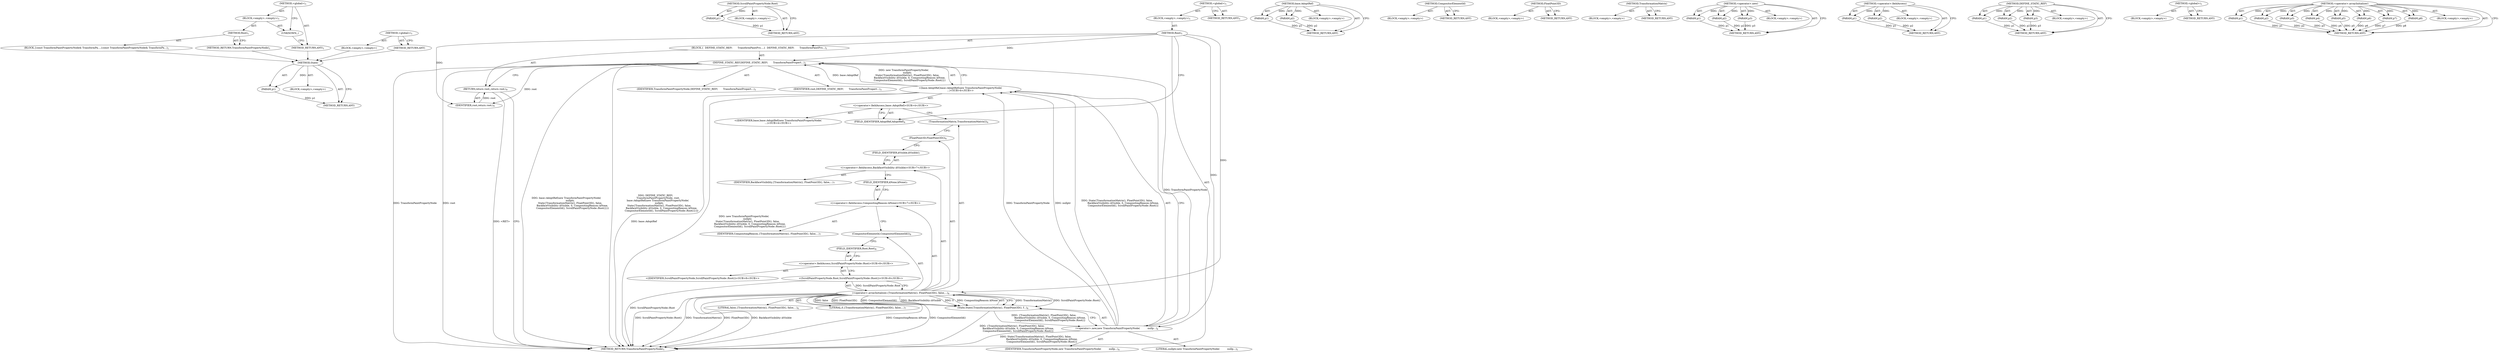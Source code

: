 digraph "&lt;global&gt;" {
vulnerable_84 [label=<(METHOD,State)>];
vulnerable_85 [label=<(PARAM,p1)>];
vulnerable_86 [label=<(BLOCK,&lt;empty&gt;,&lt;empty&gt;)>];
vulnerable_87 [label=<(METHOD_RETURN,ANY)>];
vulnerable_108 [label=<(METHOD,ScrollPaintPropertyNode.Root)>];
vulnerable_109 [label=<(PARAM,p1)>];
vulnerable_110 [label=<(BLOCK,&lt;empty&gt;,&lt;empty&gt;)>];
vulnerable_111 [label=<(METHOD_RETURN,ANY)>];
vulnerable_6 [label=<(METHOD,&lt;global&gt;)<SUB>1</SUB>>];
vulnerable_7 [label=<(BLOCK,&lt;empty&gt;,&lt;empty&gt;)<SUB>1</SUB>>];
vulnerable_8 [label=<(METHOD,Root)<SUB>1</SUB>>];
vulnerable_9 [label=<(BLOCK,{
  DEFINE_STATIC_REF(
       TransformPaintPro...,{
  DEFINE_STATIC_REF(
       TransformPaintPro...)<SUB>1</SUB>>];
vulnerable_10 [label=<(DEFINE_STATIC_REF,DEFINE_STATIC_REF(
       TransformPaintPropert...)<SUB>2</SUB>>];
vulnerable_11 [label=<(IDENTIFIER,TransformPaintPropertyNode,DEFINE_STATIC_REF(
       TransformPaintPropert...)<SUB>3</SUB>>];
vulnerable_12 [label=<(IDENTIFIER,root,DEFINE_STATIC_REF(
       TransformPaintPropert...)<SUB>3</SUB>>];
vulnerable_13 [label="<(base.AdoptRef,base::AdoptRef(new TransformPaintPropertyNode(
...)<SUB>4</SUB>>"];
vulnerable_14 [label="<(&lt;operator&gt;.fieldAccess,base::AdoptRef)<SUB>4</SUB>>"];
vulnerable_15 [label="<(IDENTIFIER,base,base::AdoptRef(new TransformPaintPropertyNode(
...)<SUB>4</SUB>>"];
vulnerable_16 [label=<(FIELD_IDENTIFIER,AdoptRef,AdoptRef)<SUB>4</SUB>>];
vulnerable_17 [label=<(&lt;operator&gt;.new,new TransformPaintPropertyNode(
          nullp...)<SUB>4</SUB>>];
vulnerable_18 [label=<(IDENTIFIER,TransformPaintPropertyNode,new TransformPaintPropertyNode(
          nullp...)<SUB>4</SUB>>];
vulnerable_19 [label=<(LITERAL,nullptr,new TransformPaintPropertyNode(
          nullp...)<SUB>5</SUB>>];
vulnerable_20 [label=<(State,State{TransformationMatrix(), FloatPoint3D(), f...)<SUB>6</SUB>>];
vulnerable_21 [label=<(&lt;operator&gt;.arrayInitializer,{TransformationMatrix(), FloatPoint3D(), false,...)<SUB>6</SUB>>];
vulnerable_22 [label=<(TransformationMatrix,TransformationMatrix())<SUB>6</SUB>>];
vulnerable_23 [label=<(FloatPoint3D,FloatPoint3D())<SUB>6</SUB>>];
vulnerable_24 [label=<(LITERAL,false,{TransformationMatrix(), FloatPoint3D(), false,...)<SUB>6</SUB>>];
vulnerable_25 [label="<(&lt;operator&gt;.fieldAccess,BackfaceVisibility::kVisible)<SUB>7</SUB>>"];
vulnerable_26 [label=<(IDENTIFIER,BackfaceVisibility,{TransformationMatrix(), FloatPoint3D(), false,...)<SUB>7</SUB>>];
vulnerable_27 [label=<(FIELD_IDENTIFIER,kVisible,kVisible)<SUB>7</SUB>>];
vulnerable_28 [label=<(LITERAL,0,{TransformationMatrix(), FloatPoint3D(), false,...)<SUB>7</SUB>>];
vulnerable_29 [label="<(&lt;operator&gt;.fieldAccess,CompositingReason::kNone)<SUB>7</SUB>>"];
vulnerable_30 [label=<(IDENTIFIER,CompositingReason,{TransformationMatrix(), FloatPoint3D(), false,...)<SUB>7</SUB>>];
vulnerable_31 [label=<(FIELD_IDENTIFIER,kNone,kNone)<SUB>7</SUB>>];
vulnerable_32 [label=<(CompositorElementId,CompositorElementId())<SUB>8</SUB>>];
vulnerable_33 [label="<(ScrollPaintPropertyNode.Root,ScrollPaintPropertyNode::Root())<SUB>8</SUB>>"];
vulnerable_34 [label="<(&lt;operator&gt;.fieldAccess,ScrollPaintPropertyNode::Root)<SUB>8</SUB>>"];
vulnerable_35 [label="<(IDENTIFIER,ScrollPaintPropertyNode,ScrollPaintPropertyNode::Root())<SUB>8</SUB>>"];
vulnerable_36 [label=<(FIELD_IDENTIFIER,Root,Root)<SUB>8</SUB>>];
vulnerable_37 [label=<(RETURN,return root;,return root;)<SUB>9</SUB>>];
vulnerable_38 [label=<(IDENTIFIER,root,return root;)<SUB>9</SUB>>];
vulnerable_39 [label=<(METHOD_RETURN,TransformPaintPropertyNode)<SUB>1</SUB>>];
vulnerable_41 [label=<(METHOD_RETURN,ANY)<SUB>1</SUB>>];
vulnerable_68 [label=<(METHOD,base.AdoptRef)>];
vulnerable_69 [label=<(PARAM,p1)>];
vulnerable_70 [label=<(PARAM,p2)>];
vulnerable_71 [label=<(BLOCK,&lt;empty&gt;,&lt;empty&gt;)>];
vulnerable_72 [label=<(METHOD_RETURN,ANY)>];
vulnerable_105 [label=<(METHOD,CompositorElementId)>];
vulnerable_106 [label=<(BLOCK,&lt;empty&gt;,&lt;empty&gt;)>];
vulnerable_107 [label=<(METHOD_RETURN,ANY)>];
vulnerable_102 [label=<(METHOD,FloatPoint3D)>];
vulnerable_103 [label=<(BLOCK,&lt;empty&gt;,&lt;empty&gt;)>];
vulnerable_104 [label=<(METHOD_RETURN,ANY)>];
vulnerable_99 [label=<(METHOD,TransformationMatrix)>];
vulnerable_100 [label=<(BLOCK,&lt;empty&gt;,&lt;empty&gt;)>];
vulnerable_101 [label=<(METHOD_RETURN,ANY)>];
vulnerable_78 [label=<(METHOD,&lt;operator&gt;.new)>];
vulnerable_79 [label=<(PARAM,p1)>];
vulnerable_80 [label=<(PARAM,p2)>];
vulnerable_81 [label=<(PARAM,p3)>];
vulnerable_82 [label=<(BLOCK,&lt;empty&gt;,&lt;empty&gt;)>];
vulnerable_83 [label=<(METHOD_RETURN,ANY)>];
vulnerable_73 [label=<(METHOD,&lt;operator&gt;.fieldAccess)>];
vulnerable_74 [label=<(PARAM,p1)>];
vulnerable_75 [label=<(PARAM,p2)>];
vulnerable_76 [label=<(BLOCK,&lt;empty&gt;,&lt;empty&gt;)>];
vulnerable_77 [label=<(METHOD_RETURN,ANY)>];
vulnerable_62 [label=<(METHOD,DEFINE_STATIC_REF)>];
vulnerable_63 [label=<(PARAM,p1)>];
vulnerable_64 [label=<(PARAM,p2)>];
vulnerable_65 [label=<(PARAM,p3)>];
vulnerable_66 [label=<(BLOCK,&lt;empty&gt;,&lt;empty&gt;)>];
vulnerable_67 [label=<(METHOD_RETURN,ANY)>];
vulnerable_56 [label=<(METHOD,&lt;global&gt;)<SUB>1</SUB>>];
vulnerable_57 [label=<(BLOCK,&lt;empty&gt;,&lt;empty&gt;)>];
vulnerable_58 [label=<(METHOD_RETURN,ANY)>];
vulnerable_88 [label=<(METHOD,&lt;operator&gt;.arrayInitializer)>];
vulnerable_89 [label=<(PARAM,p1)>];
vulnerable_90 [label=<(PARAM,p2)>];
vulnerable_91 [label=<(PARAM,p3)>];
vulnerable_92 [label=<(PARAM,p4)>];
vulnerable_93 [label=<(PARAM,p5)>];
vulnerable_94 [label=<(PARAM,p6)>];
vulnerable_95 [label=<(PARAM,p7)>];
vulnerable_96 [label=<(PARAM,p8)>];
vulnerable_97 [label=<(BLOCK,&lt;empty&gt;,&lt;empty&gt;)>];
vulnerable_98 [label=<(METHOD_RETURN,ANY)>];
fixed_6 [label=<(METHOD,&lt;global&gt;)<SUB>1</SUB>>];
fixed_7 [label=<(BLOCK,&lt;empty&gt;,&lt;empty&gt;)<SUB>1</SUB>>];
fixed_8 [label=<(METHOD,Root)<SUB>1</SUB>>];
fixed_9 [label=<(BLOCK,{
const TransformPaintPropertyNode&amp; TransformPa...,{
const TransformPaintPropertyNode&amp; TransformPa...)<SUB>1</SUB>>];
fixed_10 [label=<(METHOD_RETURN,TransformPaintPropertyNode)<SUB>1</SUB>>];
fixed_12 [label=<(UNKNOWN,,)>];
fixed_13 [label=<(METHOD_RETURN,ANY)<SUB>1</SUB>>];
fixed_22 [label=<(METHOD,&lt;global&gt;)<SUB>1</SUB>>];
fixed_23 [label=<(BLOCK,&lt;empty&gt;,&lt;empty&gt;)>];
fixed_24 [label=<(METHOD_RETURN,ANY)>];
vulnerable_84 -> vulnerable_85  [key=0, label="AST: "];
vulnerable_84 -> vulnerable_85  [key=1, label="DDG: "];
vulnerable_84 -> vulnerable_86  [key=0, label="AST: "];
vulnerable_84 -> vulnerable_87  [key=0, label="AST: "];
vulnerable_84 -> vulnerable_87  [key=1, label="CFG: "];
vulnerable_85 -> vulnerable_87  [key=0, label="DDG: p1"];
vulnerable_108 -> vulnerable_109  [key=0, label="AST: "];
vulnerable_108 -> vulnerable_109  [key=1, label="DDG: "];
vulnerable_108 -> vulnerable_110  [key=0, label="AST: "];
vulnerable_108 -> vulnerable_111  [key=0, label="AST: "];
vulnerable_108 -> vulnerable_111  [key=1, label="CFG: "];
vulnerable_109 -> vulnerable_111  [key=0, label="DDG: p1"];
vulnerable_6 -> vulnerable_7  [key=0, label="AST: "];
vulnerable_6 -> vulnerable_41  [key=0, label="AST: "];
vulnerable_6 -> vulnerable_41  [key=1, label="CFG: "];
vulnerable_7 -> vulnerable_8  [key=0, label="AST: "];
vulnerable_8 -> vulnerable_9  [key=0, label="AST: "];
vulnerable_8 -> vulnerable_39  [key=0, label="AST: "];
vulnerable_8 -> vulnerable_16  [key=0, label="CFG: "];
vulnerable_8 -> vulnerable_10  [key=0, label="DDG: "];
vulnerable_8 -> vulnerable_38  [key=0, label="DDG: "];
vulnerable_8 -> vulnerable_17  [key=0, label="DDG: "];
vulnerable_8 -> vulnerable_21  [key=0, label="DDG: "];
vulnerable_9 -> vulnerable_10  [key=0, label="AST: "];
vulnerable_9 -> vulnerable_37  [key=0, label="AST: "];
vulnerable_10 -> vulnerable_11  [key=0, label="AST: "];
vulnerable_10 -> vulnerable_12  [key=0, label="AST: "];
vulnerable_10 -> vulnerable_13  [key=0, label="AST: "];
vulnerable_10 -> vulnerable_37  [key=0, label="CFG: "];
vulnerable_10 -> vulnerable_39  [key=0, label="DDG: TransformPaintPropertyNode"];
vulnerable_10 -> vulnerable_39  [key=1, label="DDG: root"];
vulnerable_10 -> vulnerable_39  [key=2, label="DDG: base::AdoptRef(new TransformPaintPropertyNode(
          nullptr,
          State{TransformationMatrix(), FloatPoint3D(), false,
                BackfaceVisibility::kVisible, 0, CompositingReason::kNone,
                CompositorElementId(), ScrollPaintPropertyNode::Root()}))"];
vulnerable_10 -> vulnerable_39  [key=3, label="DDG: DEFINE_STATIC_REF(
       TransformPaintPropertyNode, root,
      base::AdoptRef(new TransformPaintPropertyNode(
          nullptr,
          State{TransformationMatrix(), FloatPoint3D(), false,
                BackfaceVisibility::kVisible, 0, CompositingReason::kNone,
                CompositorElementId(), ScrollPaintPropertyNode::Root()})))"];
vulnerable_10 -> vulnerable_38  [key=0, label="DDG: root"];
vulnerable_13 -> vulnerable_14  [key=0, label="AST: "];
vulnerable_13 -> vulnerable_17  [key=0, label="AST: "];
vulnerable_13 -> vulnerable_10  [key=0, label="CFG: "];
vulnerable_13 -> vulnerable_10  [key=1, label="DDG: base::AdoptRef"];
vulnerable_13 -> vulnerable_10  [key=2, label="DDG: new TransformPaintPropertyNode(
          nullptr,
          State{TransformationMatrix(), FloatPoint3D(), false,
                BackfaceVisibility::kVisible, 0, CompositingReason::kNone,
                CompositorElementId(), ScrollPaintPropertyNode::Root()})"];
vulnerable_13 -> vulnerable_39  [key=0, label="DDG: base::AdoptRef"];
vulnerable_13 -> vulnerable_39  [key=1, label="DDG: new TransformPaintPropertyNode(
          nullptr,
          State{TransformationMatrix(), FloatPoint3D(), false,
                BackfaceVisibility::kVisible, 0, CompositingReason::kNone,
                CompositorElementId(), ScrollPaintPropertyNode::Root()})"];
vulnerable_14 -> vulnerable_15  [key=0, label="AST: "];
vulnerable_14 -> vulnerable_16  [key=0, label="AST: "];
vulnerable_14 -> vulnerable_22  [key=0, label="CFG: "];
vulnerable_16 -> vulnerable_14  [key=0, label="CFG: "];
vulnerable_17 -> vulnerable_18  [key=0, label="AST: "];
vulnerable_17 -> vulnerable_19  [key=0, label="AST: "];
vulnerable_17 -> vulnerable_20  [key=0, label="AST: "];
vulnerable_17 -> vulnerable_13  [key=0, label="CFG: "];
vulnerable_17 -> vulnerable_13  [key=1, label="DDG: TransformPaintPropertyNode"];
vulnerable_17 -> vulnerable_13  [key=2, label="DDG: nullptr"];
vulnerable_17 -> vulnerable_13  [key=3, label="DDG: State{TransformationMatrix(), FloatPoint3D(), false,
                BackfaceVisibility::kVisible, 0, CompositingReason::kNone,
                CompositorElementId(), ScrollPaintPropertyNode::Root()}"];
vulnerable_17 -> vulnerable_39  [key=0, label="DDG: State{TransformationMatrix(), FloatPoint3D(), false,
                BackfaceVisibility::kVisible, 0, CompositingReason::kNone,
                CompositorElementId(), ScrollPaintPropertyNode::Root()}"];
vulnerable_17 -> vulnerable_10  [key=0, label="DDG: TransformPaintPropertyNode"];
vulnerable_20 -> vulnerable_21  [key=0, label="AST: "];
vulnerable_20 -> vulnerable_17  [key=0, label="CFG: "];
vulnerable_20 -> vulnerable_17  [key=1, label="DDG: {TransformationMatrix(), FloatPoint3D(), false,
                BackfaceVisibility::kVisible, 0, CompositingReason::kNone,
                CompositorElementId(), ScrollPaintPropertyNode::Root()}"];
vulnerable_20 -> vulnerable_39  [key=0, label="DDG: {TransformationMatrix(), FloatPoint3D(), false,
                BackfaceVisibility::kVisible, 0, CompositingReason::kNone,
                CompositorElementId(), ScrollPaintPropertyNode::Root()}"];
vulnerable_21 -> vulnerable_22  [key=0, label="AST: "];
vulnerable_21 -> vulnerable_23  [key=0, label="AST: "];
vulnerable_21 -> vulnerable_24  [key=0, label="AST: "];
vulnerable_21 -> vulnerable_25  [key=0, label="AST: "];
vulnerable_21 -> vulnerable_28  [key=0, label="AST: "];
vulnerable_21 -> vulnerable_29  [key=0, label="AST: "];
vulnerable_21 -> vulnerable_32  [key=0, label="AST: "];
vulnerable_21 -> vulnerable_33  [key=0, label="AST: "];
vulnerable_21 -> vulnerable_20  [key=0, label="CFG: "];
vulnerable_21 -> vulnerable_20  [key=1, label="DDG: TransformationMatrix()"];
vulnerable_21 -> vulnerable_20  [key=2, label="DDG: ScrollPaintPropertyNode::Root()"];
vulnerable_21 -> vulnerable_20  [key=3, label="DDG: false"];
vulnerable_21 -> vulnerable_20  [key=4, label="DDG: FloatPoint3D()"];
vulnerable_21 -> vulnerable_20  [key=5, label="DDG: CompositorElementId()"];
vulnerable_21 -> vulnerable_20  [key=6, label="DDG: BackfaceVisibility::kVisible"];
vulnerable_21 -> vulnerable_20  [key=7, label="DDG: 0"];
vulnerable_21 -> vulnerable_20  [key=8, label="DDG: CompositingReason::kNone"];
vulnerable_21 -> vulnerable_39  [key=0, label="DDG: TransformationMatrix()"];
vulnerable_21 -> vulnerable_39  [key=1, label="DDG: FloatPoint3D()"];
vulnerable_21 -> vulnerable_39  [key=2, label="DDG: BackfaceVisibility::kVisible"];
vulnerable_21 -> vulnerable_39  [key=3, label="DDG: CompositingReason::kNone"];
vulnerable_21 -> vulnerable_39  [key=4, label="DDG: CompositorElementId()"];
vulnerable_21 -> vulnerable_39  [key=5, label="DDG: ScrollPaintPropertyNode::Root()"];
vulnerable_22 -> vulnerable_23  [key=0, label="CFG: "];
vulnerable_23 -> vulnerable_27  [key=0, label="CFG: "];
vulnerable_25 -> vulnerable_26  [key=0, label="AST: "];
vulnerable_25 -> vulnerable_27  [key=0, label="AST: "];
vulnerable_25 -> vulnerable_31  [key=0, label="CFG: "];
vulnerable_27 -> vulnerable_25  [key=0, label="CFG: "];
vulnerable_29 -> vulnerable_30  [key=0, label="AST: "];
vulnerable_29 -> vulnerable_31  [key=0, label="AST: "];
vulnerable_29 -> vulnerable_32  [key=0, label="CFG: "];
vulnerable_31 -> vulnerable_29  [key=0, label="CFG: "];
vulnerable_32 -> vulnerable_36  [key=0, label="CFG: "];
vulnerable_33 -> vulnerable_34  [key=0, label="AST: "];
vulnerable_33 -> vulnerable_21  [key=0, label="CFG: "];
vulnerable_33 -> vulnerable_21  [key=1, label="DDG: ScrollPaintPropertyNode::Root"];
vulnerable_33 -> vulnerable_39  [key=0, label="DDG: ScrollPaintPropertyNode::Root"];
vulnerable_34 -> vulnerable_35  [key=0, label="AST: "];
vulnerable_34 -> vulnerable_36  [key=0, label="AST: "];
vulnerable_34 -> vulnerable_33  [key=0, label="CFG: "];
vulnerable_36 -> vulnerable_34  [key=0, label="CFG: "];
vulnerable_37 -> vulnerable_38  [key=0, label="AST: "];
vulnerable_37 -> vulnerable_39  [key=0, label="CFG: "];
vulnerable_37 -> vulnerable_39  [key=1, label="DDG: &lt;RET&gt;"];
vulnerable_38 -> vulnerable_37  [key=0, label="DDG: root"];
vulnerable_68 -> vulnerable_69  [key=0, label="AST: "];
vulnerable_68 -> vulnerable_69  [key=1, label="DDG: "];
vulnerable_68 -> vulnerable_71  [key=0, label="AST: "];
vulnerable_68 -> vulnerable_70  [key=0, label="AST: "];
vulnerable_68 -> vulnerable_70  [key=1, label="DDG: "];
vulnerable_68 -> vulnerable_72  [key=0, label="AST: "];
vulnerable_68 -> vulnerable_72  [key=1, label="CFG: "];
vulnerable_69 -> vulnerable_72  [key=0, label="DDG: p1"];
vulnerable_70 -> vulnerable_72  [key=0, label="DDG: p2"];
vulnerable_105 -> vulnerable_106  [key=0, label="AST: "];
vulnerable_105 -> vulnerable_107  [key=0, label="AST: "];
vulnerable_105 -> vulnerable_107  [key=1, label="CFG: "];
vulnerable_102 -> vulnerable_103  [key=0, label="AST: "];
vulnerable_102 -> vulnerable_104  [key=0, label="AST: "];
vulnerable_102 -> vulnerable_104  [key=1, label="CFG: "];
vulnerable_99 -> vulnerable_100  [key=0, label="AST: "];
vulnerable_99 -> vulnerable_101  [key=0, label="AST: "];
vulnerable_99 -> vulnerable_101  [key=1, label="CFG: "];
vulnerable_78 -> vulnerable_79  [key=0, label="AST: "];
vulnerable_78 -> vulnerable_79  [key=1, label="DDG: "];
vulnerable_78 -> vulnerable_82  [key=0, label="AST: "];
vulnerable_78 -> vulnerable_80  [key=0, label="AST: "];
vulnerable_78 -> vulnerable_80  [key=1, label="DDG: "];
vulnerable_78 -> vulnerable_83  [key=0, label="AST: "];
vulnerable_78 -> vulnerable_83  [key=1, label="CFG: "];
vulnerable_78 -> vulnerable_81  [key=0, label="AST: "];
vulnerable_78 -> vulnerable_81  [key=1, label="DDG: "];
vulnerable_79 -> vulnerable_83  [key=0, label="DDG: p1"];
vulnerable_80 -> vulnerable_83  [key=0, label="DDG: p2"];
vulnerable_81 -> vulnerable_83  [key=0, label="DDG: p3"];
vulnerable_73 -> vulnerable_74  [key=0, label="AST: "];
vulnerable_73 -> vulnerable_74  [key=1, label="DDG: "];
vulnerable_73 -> vulnerable_76  [key=0, label="AST: "];
vulnerable_73 -> vulnerable_75  [key=0, label="AST: "];
vulnerable_73 -> vulnerable_75  [key=1, label="DDG: "];
vulnerable_73 -> vulnerable_77  [key=0, label="AST: "];
vulnerable_73 -> vulnerable_77  [key=1, label="CFG: "];
vulnerable_74 -> vulnerable_77  [key=0, label="DDG: p1"];
vulnerable_75 -> vulnerable_77  [key=0, label="DDG: p2"];
vulnerable_62 -> vulnerable_63  [key=0, label="AST: "];
vulnerable_62 -> vulnerable_63  [key=1, label="DDG: "];
vulnerable_62 -> vulnerable_66  [key=0, label="AST: "];
vulnerable_62 -> vulnerable_64  [key=0, label="AST: "];
vulnerable_62 -> vulnerable_64  [key=1, label="DDG: "];
vulnerable_62 -> vulnerable_67  [key=0, label="AST: "];
vulnerable_62 -> vulnerable_67  [key=1, label="CFG: "];
vulnerable_62 -> vulnerable_65  [key=0, label="AST: "];
vulnerable_62 -> vulnerable_65  [key=1, label="DDG: "];
vulnerable_63 -> vulnerable_67  [key=0, label="DDG: p1"];
vulnerable_64 -> vulnerable_67  [key=0, label="DDG: p2"];
vulnerable_65 -> vulnerable_67  [key=0, label="DDG: p3"];
vulnerable_56 -> vulnerable_57  [key=0, label="AST: "];
vulnerable_56 -> vulnerable_58  [key=0, label="AST: "];
vulnerable_56 -> vulnerable_58  [key=1, label="CFG: "];
vulnerable_88 -> vulnerable_89  [key=0, label="AST: "];
vulnerable_88 -> vulnerable_89  [key=1, label="DDG: "];
vulnerable_88 -> vulnerable_97  [key=0, label="AST: "];
vulnerable_88 -> vulnerable_90  [key=0, label="AST: "];
vulnerable_88 -> vulnerable_90  [key=1, label="DDG: "];
vulnerable_88 -> vulnerable_98  [key=0, label="AST: "];
vulnerable_88 -> vulnerable_98  [key=1, label="CFG: "];
vulnerable_88 -> vulnerable_91  [key=0, label="AST: "];
vulnerable_88 -> vulnerable_91  [key=1, label="DDG: "];
vulnerable_88 -> vulnerable_92  [key=0, label="AST: "];
vulnerable_88 -> vulnerable_92  [key=1, label="DDG: "];
vulnerable_88 -> vulnerable_93  [key=0, label="AST: "];
vulnerable_88 -> vulnerable_93  [key=1, label="DDG: "];
vulnerable_88 -> vulnerable_94  [key=0, label="AST: "];
vulnerable_88 -> vulnerable_94  [key=1, label="DDG: "];
vulnerable_88 -> vulnerable_95  [key=0, label="AST: "];
vulnerable_88 -> vulnerable_95  [key=1, label="DDG: "];
vulnerable_88 -> vulnerable_96  [key=0, label="AST: "];
vulnerable_88 -> vulnerable_96  [key=1, label="DDG: "];
vulnerable_89 -> vulnerable_98  [key=0, label="DDG: p1"];
vulnerable_90 -> vulnerable_98  [key=0, label="DDG: p2"];
vulnerable_91 -> vulnerable_98  [key=0, label="DDG: p3"];
vulnerable_92 -> vulnerable_98  [key=0, label="DDG: p4"];
vulnerable_93 -> vulnerable_98  [key=0, label="DDG: p5"];
vulnerable_94 -> vulnerable_98  [key=0, label="DDG: p6"];
vulnerable_95 -> vulnerable_98  [key=0, label="DDG: p7"];
vulnerable_96 -> vulnerable_98  [key=0, label="DDG: p8"];
fixed_6 -> fixed_7  [key=0, label="AST: "];
fixed_6 -> fixed_13  [key=0, label="AST: "];
fixed_6 -> fixed_12  [key=0, label="CFG: "];
fixed_7 -> fixed_8  [key=0, label="AST: "];
fixed_7 -> fixed_12  [key=0, label="AST: "];
fixed_8 -> fixed_9  [key=0, label="AST: "];
fixed_8 -> fixed_10  [key=0, label="AST: "];
fixed_8 -> fixed_10  [key=1, label="CFG: "];
fixed_9 -> vulnerable_84  [key=0];
fixed_10 -> vulnerable_84  [key=0];
fixed_12 -> fixed_13  [key=0, label="CFG: "];
fixed_13 -> vulnerable_84  [key=0];
fixed_22 -> fixed_23  [key=0, label="AST: "];
fixed_22 -> fixed_24  [key=0, label="AST: "];
fixed_22 -> fixed_24  [key=1, label="CFG: "];
fixed_23 -> vulnerable_84  [key=0];
fixed_24 -> vulnerable_84  [key=0];
}
